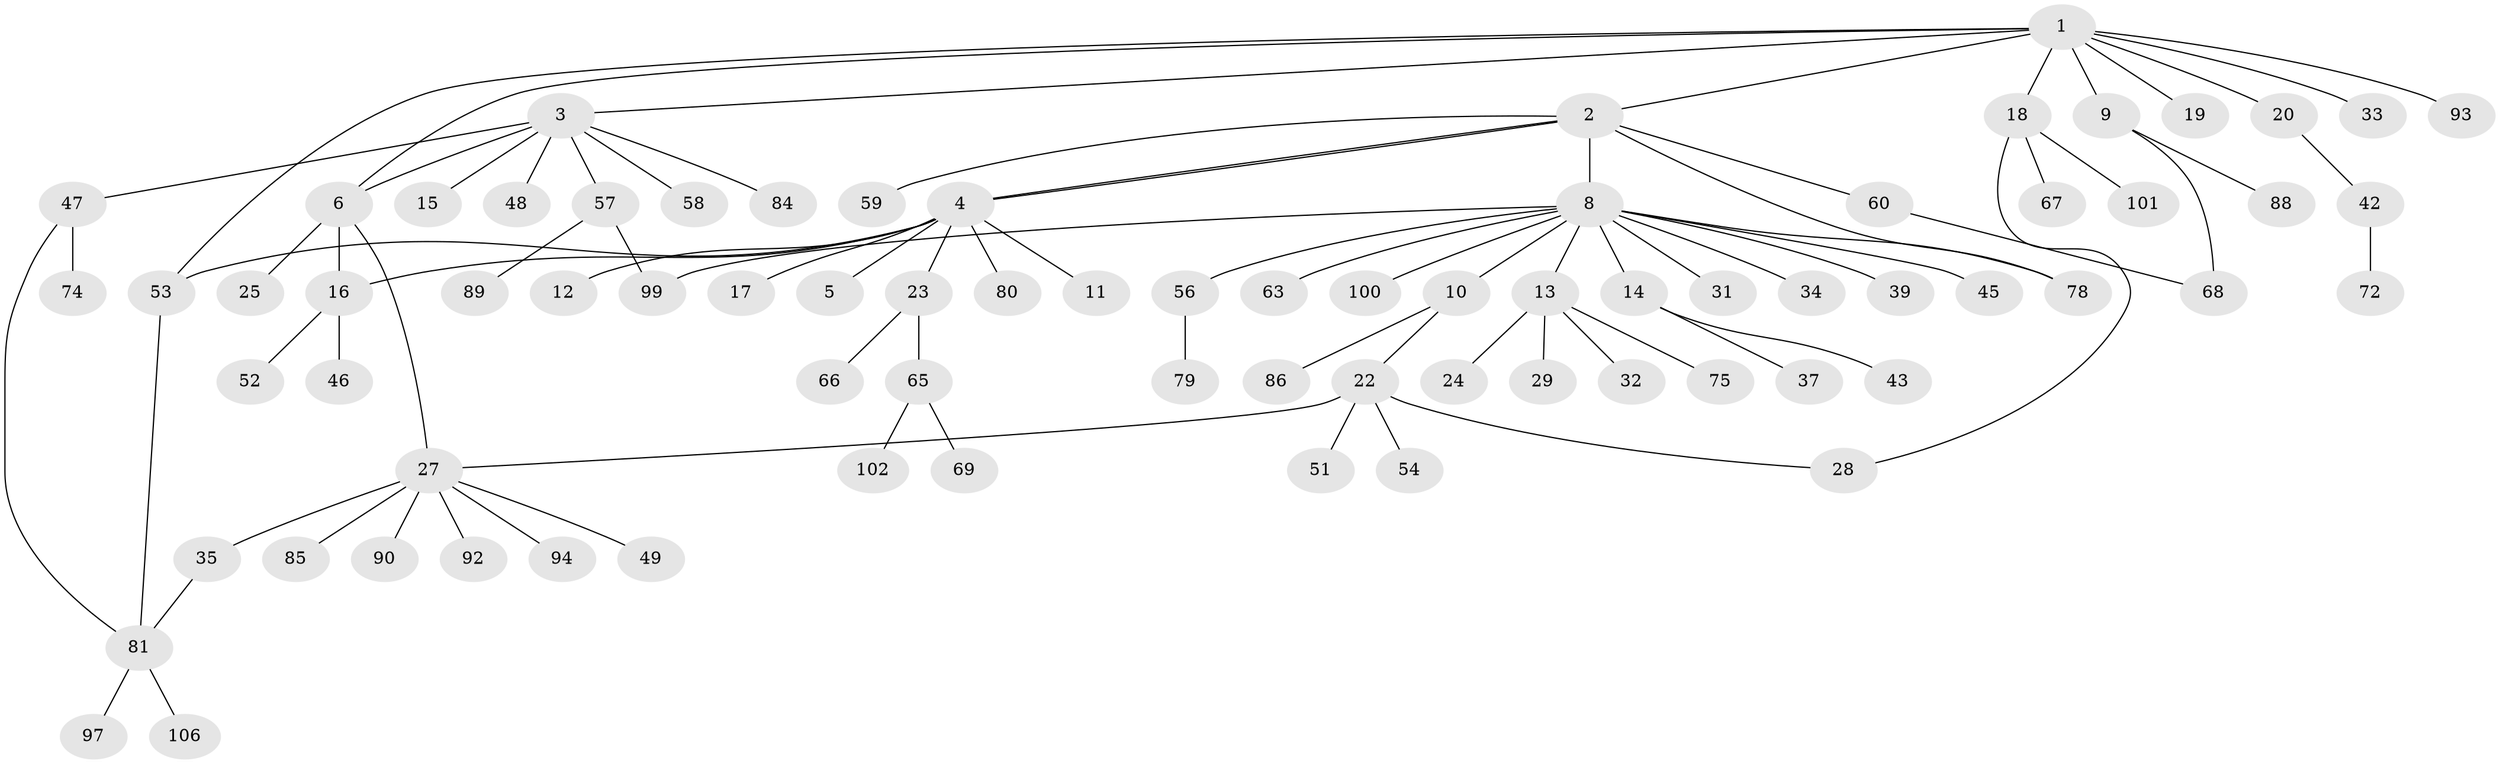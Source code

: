 // original degree distribution, {11: 0.018867924528301886, 8: 0.018867924528301886, 9: 0.009433962264150943, 2: 0.1792452830188679, 5: 0.02830188679245283, 12: 0.009433962264150943, 4: 0.04716981132075472, 1: 0.5660377358490566, 6: 0.009433962264150943, 3: 0.11320754716981132}
// Generated by graph-tools (version 1.1) at 2025/41/03/06/25 10:41:44]
// undirected, 77 vertices, 87 edges
graph export_dot {
graph [start="1"]
  node [color=gray90,style=filled];
  1 [super="+36"];
  2 [super="+83"];
  3 [super="+50"];
  4 [super="+30"];
  5 [super="+76"];
  6 [super="+7"];
  8 [super="+44"];
  9 [super="+61"];
  10 [super="+40"];
  11;
  12;
  13 [super="+21"];
  14;
  15;
  16 [super="+38"];
  17 [super="+26"];
  18 [super="+55"];
  19;
  20 [super="+91"];
  22 [super="+41"];
  23 [super="+98"];
  24;
  25 [super="+62"];
  27 [super="+87"];
  28 [super="+73"];
  29;
  31 [super="+96"];
  32;
  33;
  34;
  35 [super="+82"];
  37;
  39 [super="+64"];
  42 [super="+103"];
  43;
  45 [super="+105"];
  46;
  47;
  48 [super="+71"];
  49;
  51;
  52;
  53;
  54;
  56;
  57 [super="+104"];
  58;
  59;
  60;
  63;
  65 [super="+70"];
  66;
  67;
  68;
  69;
  72 [super="+77"];
  74;
  75;
  78;
  79;
  80;
  81 [super="+95"];
  84;
  85;
  86;
  88;
  89;
  90;
  92;
  93;
  94;
  97;
  99;
  100;
  101;
  102;
  106;
  1 -- 2;
  1 -- 3;
  1 -- 6;
  1 -- 9;
  1 -- 18;
  1 -- 19;
  1 -- 20;
  1 -- 33;
  1 -- 53;
  1 -- 93;
  2 -- 4;
  2 -- 4;
  2 -- 8;
  2 -- 59;
  2 -- 60;
  2 -- 78;
  3 -- 6;
  3 -- 15;
  3 -- 47;
  3 -- 48;
  3 -- 57;
  3 -- 58;
  3 -- 84;
  4 -- 5;
  4 -- 11;
  4 -- 12;
  4 -- 16;
  4 -- 17;
  4 -- 23;
  4 -- 53;
  4 -- 80;
  6 -- 25;
  6 -- 27;
  6 -- 16;
  8 -- 10;
  8 -- 13;
  8 -- 14;
  8 -- 31;
  8 -- 34;
  8 -- 39;
  8 -- 45;
  8 -- 56;
  8 -- 63;
  8 -- 78;
  8 -- 99;
  8 -- 100;
  9 -- 68;
  9 -- 88;
  10 -- 22;
  10 -- 86;
  13 -- 24;
  13 -- 29;
  13 -- 32;
  13 -- 75;
  14 -- 37;
  14 -- 43;
  16 -- 46;
  16 -- 52;
  18 -- 67;
  18 -- 101;
  18 -- 28;
  20 -- 42;
  22 -- 27;
  22 -- 28;
  22 -- 54;
  22 -- 51;
  23 -- 65 [weight=2];
  23 -- 66;
  27 -- 35;
  27 -- 49;
  27 -- 85;
  27 -- 92;
  27 -- 94;
  27 -- 90;
  35 -- 81;
  42 -- 72;
  47 -- 74;
  47 -- 81;
  53 -- 81;
  56 -- 79;
  57 -- 89;
  57 -- 99;
  60 -- 68;
  65 -- 69;
  65 -- 102;
  81 -- 97;
  81 -- 106;
}
